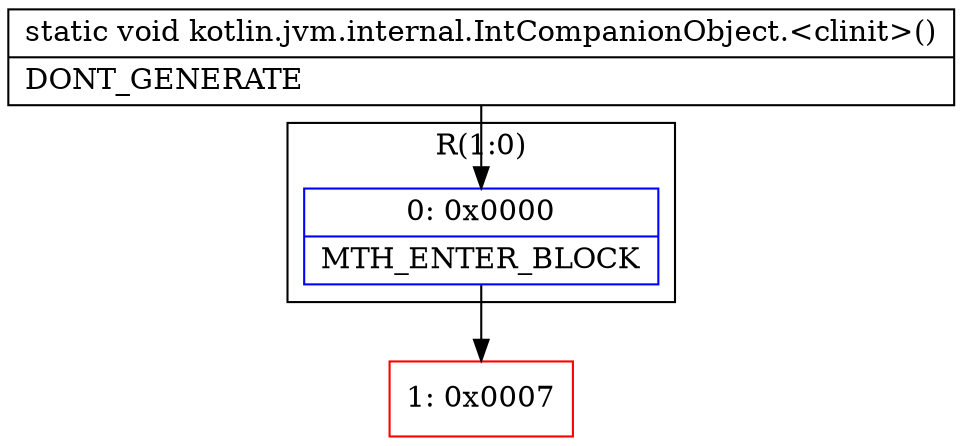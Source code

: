 digraph "CFG forkotlin.jvm.internal.IntCompanionObject.\<clinit\>()V" {
subgraph cluster_Region_97336074 {
label = "R(1:0)";
node [shape=record,color=blue];
Node_0 [shape=record,label="{0\:\ 0x0000|MTH_ENTER_BLOCK\l}"];
}
Node_1 [shape=record,color=red,label="{1\:\ 0x0007}"];
MethodNode[shape=record,label="{static void kotlin.jvm.internal.IntCompanionObject.\<clinit\>()  | DONT_GENERATE\l}"];
MethodNode -> Node_0;
Node_0 -> Node_1;
}

